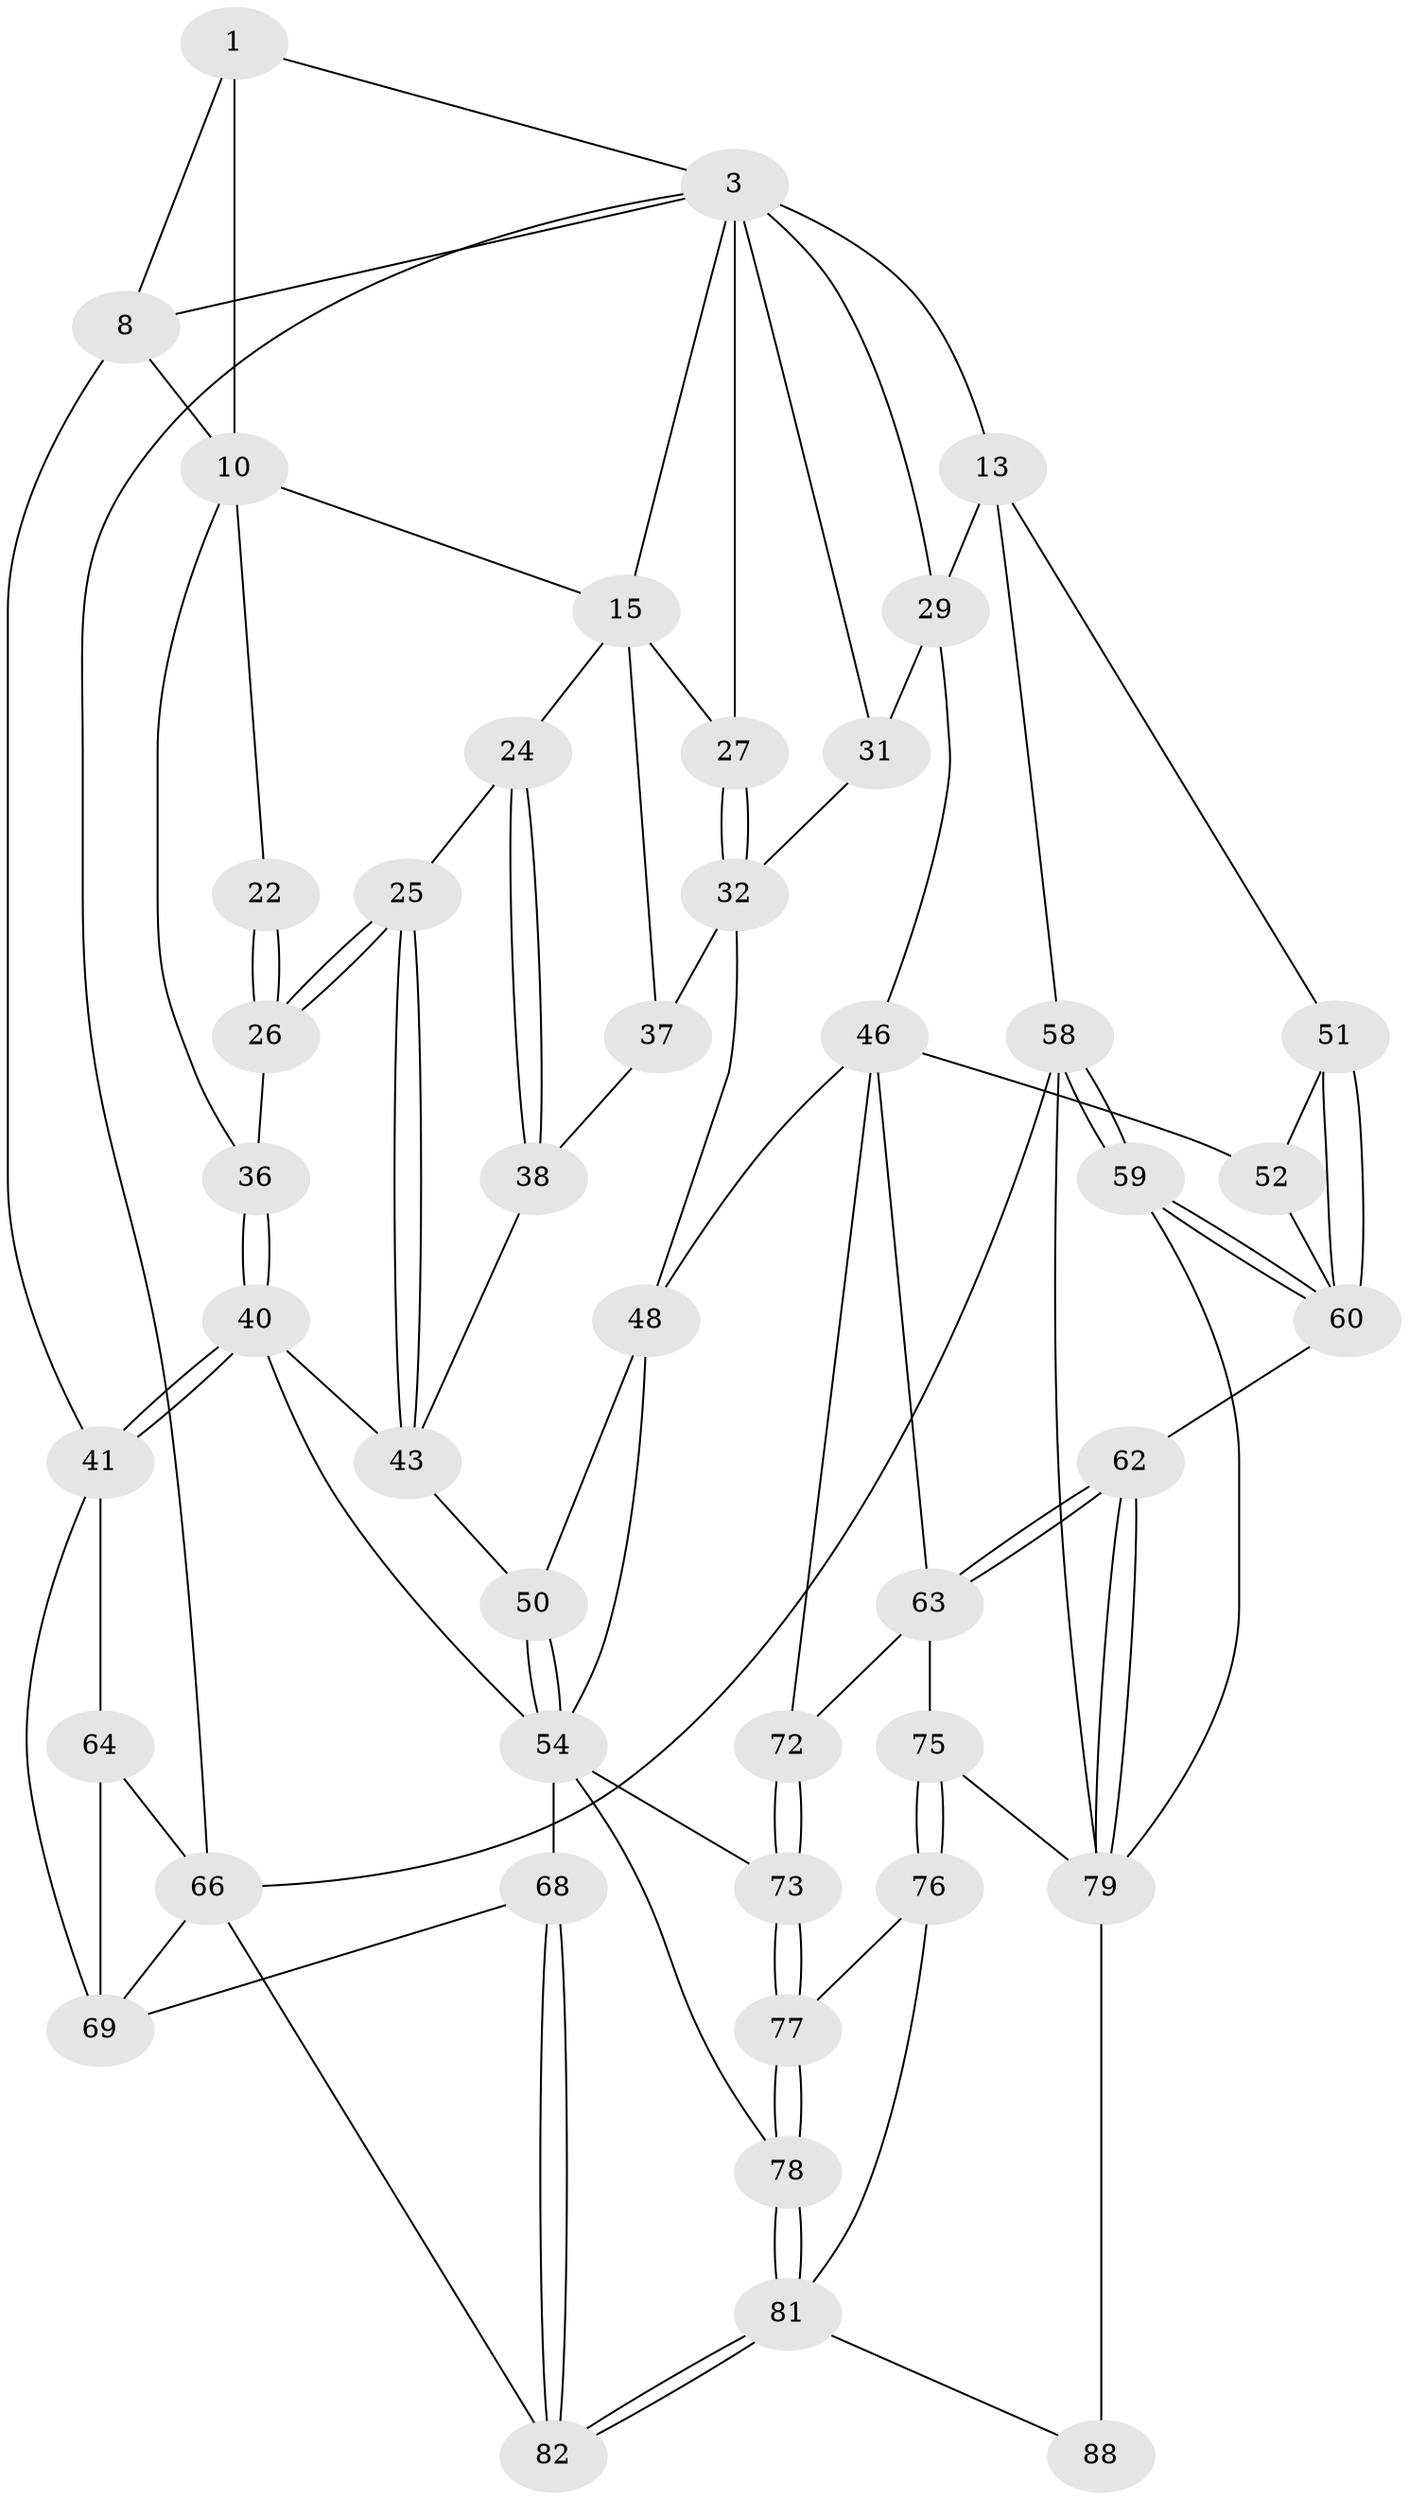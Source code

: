 // original degree distribution, {3: 0.022222222222222223, 4: 0.2111111111111111, 5: 0.5777777777777777, 6: 0.18888888888888888}
// Generated by graph-tools (version 1.1) at 2025/16/03/09/25 04:16:50]
// undirected, 45 vertices, 102 edges
graph export_dot {
graph [start="1"]
  node [color=gray90,style=filled];
  1 [pos="+0.1495603582883416+0.05338842388131358",super="+2+6"];
  3 [pos="+0.46782721987065196+0",super="+14+4"];
  8 [pos="+0+0",super="+35"];
  10 [pos="+0.25808613128948515+0.1524351363689946",super="+16+11"];
  13 [pos="+1+0",super="+33"];
  15 [pos="+0.4244013268809177+0.18719140467002113",super="+23"];
  22 [pos="+0.268759851876813+0.3253731864772752"];
  24 [pos="+0.3999669002832191+0.3847167984652612"];
  25 [pos="+0.2846966381936982+0.37730962800971884"];
  26 [pos="+0.2742067678090572+0.3618627899687069"];
  27 [pos="+0.6069686672832926+0.28877543098937825"];
  29 [pos="+0.9353564211090569+0.3854391367247692",super="+30"];
  31 [pos="+0.7653740294276936+0.38555473889379266"];
  32 [pos="+0.6991575968543241+0.4066879767620728",super="+39"];
  36 [pos="+0.12345535934372943+0.40969747562640746"];
  37 [pos="+0.5141281944782824+0.4182248208820445"];
  38 [pos="+0.4604178227650075+0.42576374668715106"];
  40 [pos="+0.10667191905935391+0.556448667107962",super="+44"];
  41 [pos="+0.08442676476965316+0.5699018696689383",super="+42"];
  43 [pos="+0.28404765002469606+0.3897223563476904",super="+45"];
  46 [pos="+0.856265700804598+0.5114965171788265",super="+47+53"];
  48 [pos="+0.6724816907297338+0.6012201956414953",super="+49"];
  50 [pos="+0.39093942965710476+0.6275444564028008"];
  51 [pos="+1+0.5101122516623451"];
  52 [pos="+0.9057896917095323+0.582973193761835"];
  54 [pos="+0.38575269069371415+0.6377775575976155",super="+71+55"];
  58 [pos="+1+1"];
  59 [pos="+1+0.8777215303399398"];
  60 [pos="+1+0.6932042414200947",super="+61"];
  62 [pos="+0.8849618604323485+0.7664141900482777"];
  63 [pos="+0.8582106394960182+0.7331112973561541",super="+74"];
  64 [pos="+0+0.7881442148423595",super="+65"];
  66 [pos="+0+1",super="+85"];
  68 [pos="+0.25578580843039694+0.7366670727480803"];
  69 [pos="+0.15485165530553224+0.7830491593882571",super="+84+70"];
  72 [pos="+0.6785761868414097+0.6658700162103087"];
  73 [pos="+0.5658229579264109+0.7550394584399327"];
  75 [pos="+0.7189406323699357+0.8381597647014243"];
  76 [pos="+0.6671595441885717+0.863613585654443"];
  77 [pos="+0.562638872108507+0.7792792829498515"];
  78 [pos="+0.433132462096385+0.8734883948081861"];
  79 [pos="+0.86991062516547+0.8206783632723156",super="+80+83"];
  81 [pos="+0.407080327015767+1",super="+89"];
  82 [pos="+0.4016739859607979+1"];
  88 [pos="+0.8047273750229711+1"];
  1 -- 10 [weight=3];
  1 -- 3;
  1 -- 8;
  3 -- 15;
  3 -- 66;
  3 -- 29;
  3 -- 8;
  3 -- 27;
  3 -- 13 [weight=2];
  3 -- 31;
  8 -- 41;
  8 -- 10;
  10 -- 22 [weight=2];
  10 -- 15;
  10 -- 36;
  13 -- 58;
  13 -- 51;
  13 -- 29;
  15 -- 24;
  15 -- 27;
  15 -- 37;
  22 -- 26;
  22 -- 26;
  24 -- 25;
  24 -- 38;
  24 -- 38;
  25 -- 26;
  25 -- 26;
  25 -- 43;
  25 -- 43;
  26 -- 36;
  27 -- 32;
  27 -- 32;
  29 -- 46;
  29 -- 31;
  31 -- 32;
  32 -- 37;
  32 -- 48;
  36 -- 40;
  36 -- 40;
  37 -- 38;
  38 -- 43;
  40 -- 41;
  40 -- 41;
  40 -- 43;
  40 -- 54;
  41 -- 64;
  41 -- 69;
  43 -- 50;
  46 -- 48;
  46 -- 72;
  46 -- 52;
  46 -- 63;
  48 -- 54;
  48 -- 50;
  50 -- 54;
  50 -- 54;
  51 -- 52;
  51 -- 60;
  51 -- 60;
  52 -- 60;
  54 -- 73;
  54 -- 78;
  54 -- 68;
  58 -- 59;
  58 -- 59;
  58 -- 66;
  58 -- 79;
  59 -- 60;
  59 -- 60;
  59 -- 79;
  60 -- 62;
  62 -- 63;
  62 -- 63;
  62 -- 79;
  62 -- 79;
  63 -- 72;
  63 -- 75;
  64 -- 66;
  64 -- 69 [weight=2];
  66 -- 82;
  66 -- 69;
  68 -- 69;
  68 -- 82;
  68 -- 82;
  72 -- 73;
  72 -- 73;
  73 -- 77;
  73 -- 77;
  75 -- 76;
  75 -- 76;
  75 -- 79;
  76 -- 77;
  76 -- 81;
  77 -- 78;
  77 -- 78;
  78 -- 81;
  78 -- 81;
  79 -- 88 [weight=2];
  81 -- 82;
  81 -- 82;
  81 -- 88;
}
